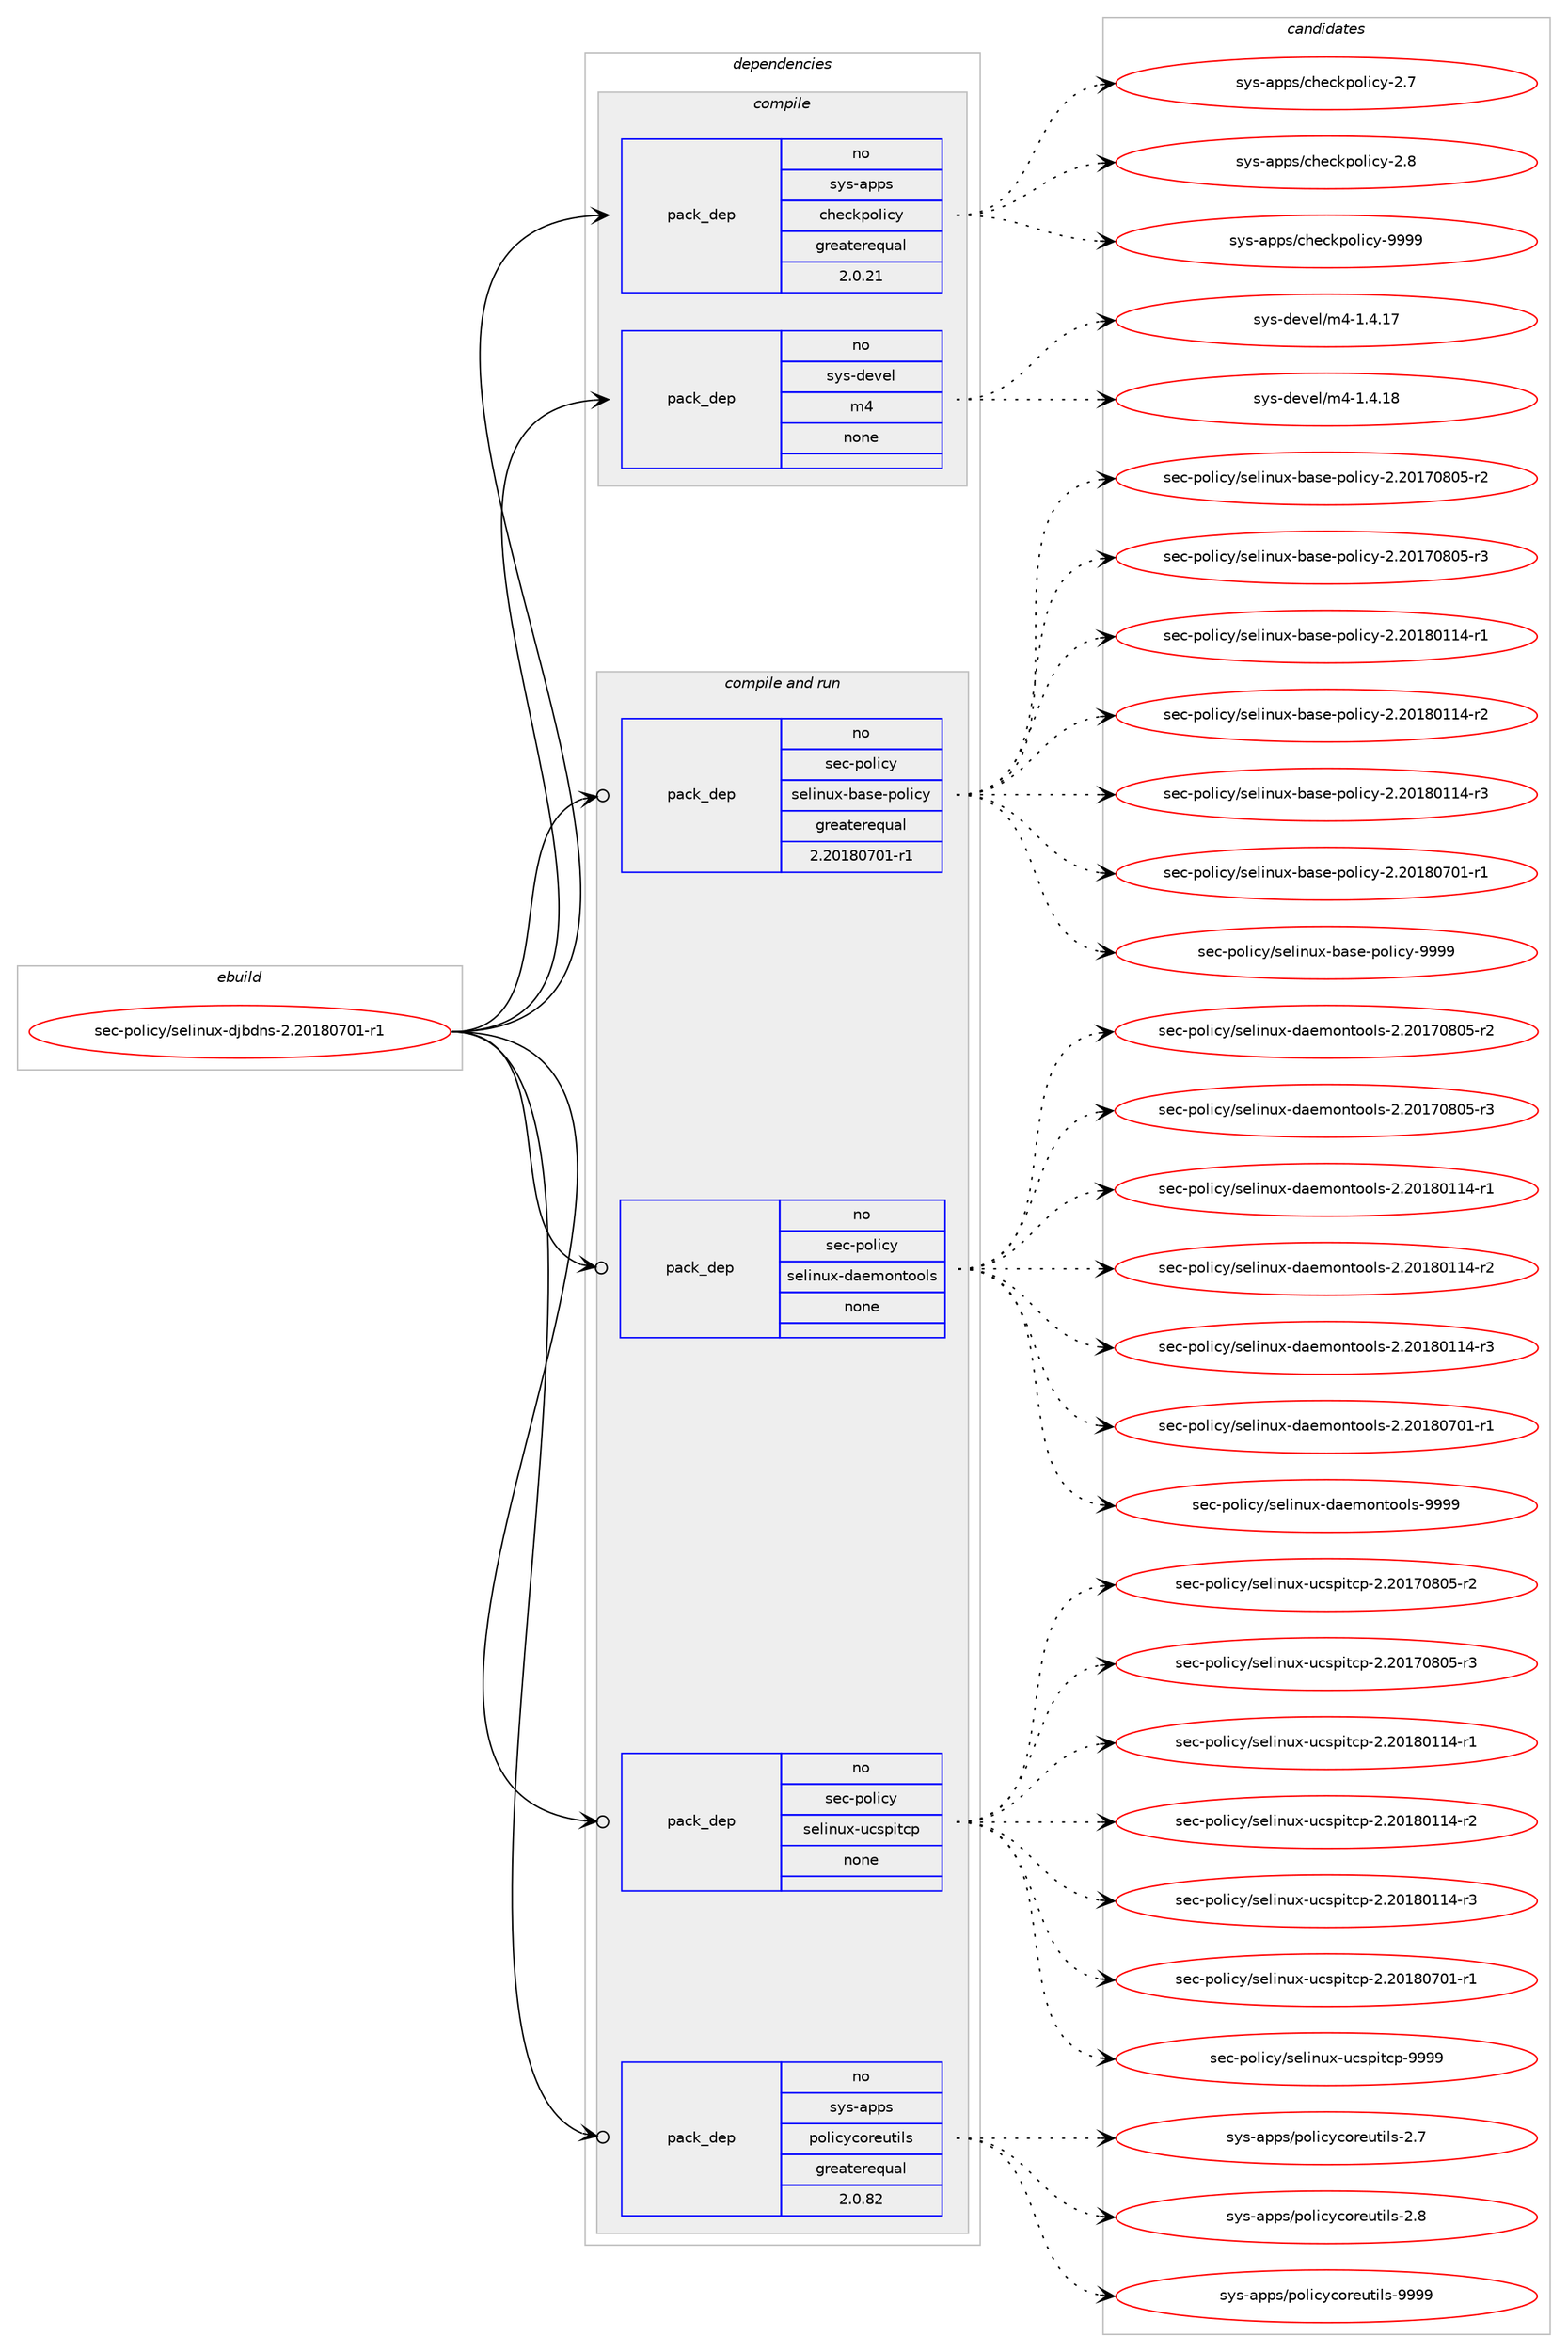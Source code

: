 digraph prolog {

# *************
# Graph options
# *************

newrank=true;
concentrate=true;
compound=true;
graph [rankdir=LR,fontname=Helvetica,fontsize=10,ranksep=1.5];#, ranksep=2.5, nodesep=0.2];
edge  [arrowhead=vee];
node  [fontname=Helvetica,fontsize=10];

# **********
# The ebuild
# **********

subgraph cluster_leftcol {
color=gray;
rank=same;
label=<<i>ebuild</i>>;
id [label="sec-policy/selinux-djbdns-2.20180701-r1", color=red, width=4, href="../sec-policy/selinux-djbdns-2.20180701-r1.svg"];
}

# ****************
# The dependencies
# ****************

subgraph cluster_midcol {
color=gray;
label=<<i>dependencies</i>>;
subgraph cluster_compile {
fillcolor="#eeeeee";
style=filled;
label=<<i>compile</i>>;
subgraph pack1307 {
dependency1730 [label=<<TABLE BORDER="0" CELLBORDER="1" CELLSPACING="0" CELLPADDING="4" WIDTH="220"><TR><TD ROWSPAN="6" CELLPADDING="30">pack_dep</TD></TR><TR><TD WIDTH="110">no</TD></TR><TR><TD>sys-apps</TD></TR><TR><TD>checkpolicy</TD></TR><TR><TD>greaterequal</TD></TR><TR><TD>2.0.21</TD></TR></TABLE>>, shape=none, color=blue];
}
id:e -> dependency1730:w [weight=20,style="solid",arrowhead="vee"];
subgraph pack1308 {
dependency1731 [label=<<TABLE BORDER="0" CELLBORDER="1" CELLSPACING="0" CELLPADDING="4" WIDTH="220"><TR><TD ROWSPAN="6" CELLPADDING="30">pack_dep</TD></TR><TR><TD WIDTH="110">no</TD></TR><TR><TD>sys-devel</TD></TR><TR><TD>m4</TD></TR><TR><TD>none</TD></TR><TR><TD></TD></TR></TABLE>>, shape=none, color=blue];
}
id:e -> dependency1731:w [weight=20,style="solid",arrowhead="vee"];
}
subgraph cluster_compileandrun {
fillcolor="#eeeeee";
style=filled;
label=<<i>compile and run</i>>;
subgraph pack1309 {
dependency1732 [label=<<TABLE BORDER="0" CELLBORDER="1" CELLSPACING="0" CELLPADDING="4" WIDTH="220"><TR><TD ROWSPAN="6" CELLPADDING="30">pack_dep</TD></TR><TR><TD WIDTH="110">no</TD></TR><TR><TD>sec-policy</TD></TR><TR><TD>selinux-base-policy</TD></TR><TR><TD>greaterequal</TD></TR><TR><TD>2.20180701-r1</TD></TR></TABLE>>, shape=none, color=blue];
}
id:e -> dependency1732:w [weight=20,style="solid",arrowhead="odotvee"];
subgraph pack1310 {
dependency1733 [label=<<TABLE BORDER="0" CELLBORDER="1" CELLSPACING="0" CELLPADDING="4" WIDTH="220"><TR><TD ROWSPAN="6" CELLPADDING="30">pack_dep</TD></TR><TR><TD WIDTH="110">no</TD></TR><TR><TD>sec-policy</TD></TR><TR><TD>selinux-daemontools</TD></TR><TR><TD>none</TD></TR><TR><TD></TD></TR></TABLE>>, shape=none, color=blue];
}
id:e -> dependency1733:w [weight=20,style="solid",arrowhead="odotvee"];
subgraph pack1311 {
dependency1734 [label=<<TABLE BORDER="0" CELLBORDER="1" CELLSPACING="0" CELLPADDING="4" WIDTH="220"><TR><TD ROWSPAN="6" CELLPADDING="30">pack_dep</TD></TR><TR><TD WIDTH="110">no</TD></TR><TR><TD>sec-policy</TD></TR><TR><TD>selinux-ucspitcp</TD></TR><TR><TD>none</TD></TR><TR><TD></TD></TR></TABLE>>, shape=none, color=blue];
}
id:e -> dependency1734:w [weight=20,style="solid",arrowhead="odotvee"];
subgraph pack1312 {
dependency1735 [label=<<TABLE BORDER="0" CELLBORDER="1" CELLSPACING="0" CELLPADDING="4" WIDTH="220"><TR><TD ROWSPAN="6" CELLPADDING="30">pack_dep</TD></TR><TR><TD WIDTH="110">no</TD></TR><TR><TD>sys-apps</TD></TR><TR><TD>policycoreutils</TD></TR><TR><TD>greaterequal</TD></TR><TR><TD>2.0.82</TD></TR></TABLE>>, shape=none, color=blue];
}
id:e -> dependency1735:w [weight=20,style="solid",arrowhead="odotvee"];
}
subgraph cluster_run {
fillcolor="#eeeeee";
style=filled;
label=<<i>run</i>>;
}
}

# **************
# The candidates
# **************

subgraph cluster_choices {
rank=same;
color=gray;
label=<<i>candidates</i>>;

subgraph choice1307 {
color=black;
nodesep=1;
choice11512111545971121121154799104101991071121111081059912145504655 [label="sys-apps/checkpolicy-2.7", color=red, width=4,href="../sys-apps/checkpolicy-2.7.svg"];
choice11512111545971121121154799104101991071121111081059912145504656 [label="sys-apps/checkpolicy-2.8", color=red, width=4,href="../sys-apps/checkpolicy-2.8.svg"];
choice1151211154597112112115479910410199107112111108105991214557575757 [label="sys-apps/checkpolicy-9999", color=red, width=4,href="../sys-apps/checkpolicy-9999.svg"];
dependency1730:e -> choice11512111545971121121154799104101991071121111081059912145504655:w [style=dotted,weight="100"];
dependency1730:e -> choice11512111545971121121154799104101991071121111081059912145504656:w [style=dotted,weight="100"];
dependency1730:e -> choice1151211154597112112115479910410199107112111108105991214557575757:w [style=dotted,weight="100"];
}
subgraph choice1308 {
color=black;
nodesep=1;
choice11512111545100101118101108471095245494652464955 [label="sys-devel/m4-1.4.17", color=red, width=4,href="../sys-devel/m4-1.4.17.svg"];
choice11512111545100101118101108471095245494652464956 [label="sys-devel/m4-1.4.18", color=red, width=4,href="../sys-devel/m4-1.4.18.svg"];
dependency1731:e -> choice11512111545100101118101108471095245494652464955:w [style=dotted,weight="100"];
dependency1731:e -> choice11512111545100101118101108471095245494652464956:w [style=dotted,weight="100"];
}
subgraph choice1309 {
color=black;
nodesep=1;
choice11510199451121111081059912147115101108105110117120459897115101451121111081059912145504650484955485648534511450 [label="sec-policy/selinux-base-policy-2.20170805-r2", color=red, width=4,href="../sec-policy/selinux-base-policy-2.20170805-r2.svg"];
choice11510199451121111081059912147115101108105110117120459897115101451121111081059912145504650484955485648534511451 [label="sec-policy/selinux-base-policy-2.20170805-r3", color=red, width=4,href="../sec-policy/selinux-base-policy-2.20170805-r3.svg"];
choice11510199451121111081059912147115101108105110117120459897115101451121111081059912145504650484956484949524511449 [label="sec-policy/selinux-base-policy-2.20180114-r1", color=red, width=4,href="../sec-policy/selinux-base-policy-2.20180114-r1.svg"];
choice11510199451121111081059912147115101108105110117120459897115101451121111081059912145504650484956484949524511450 [label="sec-policy/selinux-base-policy-2.20180114-r2", color=red, width=4,href="../sec-policy/selinux-base-policy-2.20180114-r2.svg"];
choice11510199451121111081059912147115101108105110117120459897115101451121111081059912145504650484956484949524511451 [label="sec-policy/selinux-base-policy-2.20180114-r3", color=red, width=4,href="../sec-policy/selinux-base-policy-2.20180114-r3.svg"];
choice11510199451121111081059912147115101108105110117120459897115101451121111081059912145504650484956485548494511449 [label="sec-policy/selinux-base-policy-2.20180701-r1", color=red, width=4,href="../sec-policy/selinux-base-policy-2.20180701-r1.svg"];
choice1151019945112111108105991214711510110810511011712045989711510145112111108105991214557575757 [label="sec-policy/selinux-base-policy-9999", color=red, width=4,href="../sec-policy/selinux-base-policy-9999.svg"];
dependency1732:e -> choice11510199451121111081059912147115101108105110117120459897115101451121111081059912145504650484955485648534511450:w [style=dotted,weight="100"];
dependency1732:e -> choice11510199451121111081059912147115101108105110117120459897115101451121111081059912145504650484955485648534511451:w [style=dotted,weight="100"];
dependency1732:e -> choice11510199451121111081059912147115101108105110117120459897115101451121111081059912145504650484956484949524511449:w [style=dotted,weight="100"];
dependency1732:e -> choice11510199451121111081059912147115101108105110117120459897115101451121111081059912145504650484956484949524511450:w [style=dotted,weight="100"];
dependency1732:e -> choice11510199451121111081059912147115101108105110117120459897115101451121111081059912145504650484956484949524511451:w [style=dotted,weight="100"];
dependency1732:e -> choice11510199451121111081059912147115101108105110117120459897115101451121111081059912145504650484956485548494511449:w [style=dotted,weight="100"];
dependency1732:e -> choice1151019945112111108105991214711510110810511011712045989711510145112111108105991214557575757:w [style=dotted,weight="100"];
}
subgraph choice1310 {
color=black;
nodesep=1;
choice11510199451121111081059912147115101108105110117120451009710110911111011611111110811545504650484955485648534511450 [label="sec-policy/selinux-daemontools-2.20170805-r2", color=red, width=4,href="../sec-policy/selinux-daemontools-2.20170805-r2.svg"];
choice11510199451121111081059912147115101108105110117120451009710110911111011611111110811545504650484955485648534511451 [label="sec-policy/selinux-daemontools-2.20170805-r3", color=red, width=4,href="../sec-policy/selinux-daemontools-2.20170805-r3.svg"];
choice11510199451121111081059912147115101108105110117120451009710110911111011611111110811545504650484956484949524511449 [label="sec-policy/selinux-daemontools-2.20180114-r1", color=red, width=4,href="../sec-policy/selinux-daemontools-2.20180114-r1.svg"];
choice11510199451121111081059912147115101108105110117120451009710110911111011611111110811545504650484956484949524511450 [label="sec-policy/selinux-daemontools-2.20180114-r2", color=red, width=4,href="../sec-policy/selinux-daemontools-2.20180114-r2.svg"];
choice11510199451121111081059912147115101108105110117120451009710110911111011611111110811545504650484956484949524511451 [label="sec-policy/selinux-daemontools-2.20180114-r3", color=red, width=4,href="../sec-policy/selinux-daemontools-2.20180114-r3.svg"];
choice11510199451121111081059912147115101108105110117120451009710110911111011611111110811545504650484956485548494511449 [label="sec-policy/selinux-daemontools-2.20180701-r1", color=red, width=4,href="../sec-policy/selinux-daemontools-2.20180701-r1.svg"];
choice1151019945112111108105991214711510110810511011712045100971011091111101161111111081154557575757 [label="sec-policy/selinux-daemontools-9999", color=red, width=4,href="../sec-policy/selinux-daemontools-9999.svg"];
dependency1733:e -> choice11510199451121111081059912147115101108105110117120451009710110911111011611111110811545504650484955485648534511450:w [style=dotted,weight="100"];
dependency1733:e -> choice11510199451121111081059912147115101108105110117120451009710110911111011611111110811545504650484955485648534511451:w [style=dotted,weight="100"];
dependency1733:e -> choice11510199451121111081059912147115101108105110117120451009710110911111011611111110811545504650484956484949524511449:w [style=dotted,weight="100"];
dependency1733:e -> choice11510199451121111081059912147115101108105110117120451009710110911111011611111110811545504650484956484949524511450:w [style=dotted,weight="100"];
dependency1733:e -> choice11510199451121111081059912147115101108105110117120451009710110911111011611111110811545504650484956484949524511451:w [style=dotted,weight="100"];
dependency1733:e -> choice11510199451121111081059912147115101108105110117120451009710110911111011611111110811545504650484956485548494511449:w [style=dotted,weight="100"];
dependency1733:e -> choice1151019945112111108105991214711510110810511011712045100971011091111101161111111081154557575757:w [style=dotted,weight="100"];
}
subgraph choice1311 {
color=black;
nodesep=1;
choice1151019945112111108105991214711510110810511011712045117991151121051169911245504650484955485648534511450 [label="sec-policy/selinux-ucspitcp-2.20170805-r2", color=red, width=4,href="../sec-policy/selinux-ucspitcp-2.20170805-r2.svg"];
choice1151019945112111108105991214711510110810511011712045117991151121051169911245504650484955485648534511451 [label="sec-policy/selinux-ucspitcp-2.20170805-r3", color=red, width=4,href="../sec-policy/selinux-ucspitcp-2.20170805-r3.svg"];
choice1151019945112111108105991214711510110810511011712045117991151121051169911245504650484956484949524511449 [label="sec-policy/selinux-ucspitcp-2.20180114-r1", color=red, width=4,href="../sec-policy/selinux-ucspitcp-2.20180114-r1.svg"];
choice1151019945112111108105991214711510110810511011712045117991151121051169911245504650484956484949524511450 [label="sec-policy/selinux-ucspitcp-2.20180114-r2", color=red, width=4,href="../sec-policy/selinux-ucspitcp-2.20180114-r2.svg"];
choice1151019945112111108105991214711510110810511011712045117991151121051169911245504650484956484949524511451 [label="sec-policy/selinux-ucspitcp-2.20180114-r3", color=red, width=4,href="../sec-policy/selinux-ucspitcp-2.20180114-r3.svg"];
choice1151019945112111108105991214711510110810511011712045117991151121051169911245504650484956485548494511449 [label="sec-policy/selinux-ucspitcp-2.20180701-r1", color=red, width=4,href="../sec-policy/selinux-ucspitcp-2.20180701-r1.svg"];
choice115101994511211110810599121471151011081051101171204511799115112105116991124557575757 [label="sec-policy/selinux-ucspitcp-9999", color=red, width=4,href="../sec-policy/selinux-ucspitcp-9999.svg"];
dependency1734:e -> choice1151019945112111108105991214711510110810511011712045117991151121051169911245504650484955485648534511450:w [style=dotted,weight="100"];
dependency1734:e -> choice1151019945112111108105991214711510110810511011712045117991151121051169911245504650484955485648534511451:w [style=dotted,weight="100"];
dependency1734:e -> choice1151019945112111108105991214711510110810511011712045117991151121051169911245504650484956484949524511449:w [style=dotted,weight="100"];
dependency1734:e -> choice1151019945112111108105991214711510110810511011712045117991151121051169911245504650484956484949524511450:w [style=dotted,weight="100"];
dependency1734:e -> choice1151019945112111108105991214711510110810511011712045117991151121051169911245504650484956484949524511451:w [style=dotted,weight="100"];
dependency1734:e -> choice1151019945112111108105991214711510110810511011712045117991151121051169911245504650484956485548494511449:w [style=dotted,weight="100"];
dependency1734:e -> choice115101994511211110810599121471151011081051101171204511799115112105116991124557575757:w [style=dotted,weight="100"];
}
subgraph choice1312 {
color=black;
nodesep=1;
choice115121115459711211211547112111108105991219911111410111711610510811545504655 [label="sys-apps/policycoreutils-2.7", color=red, width=4,href="../sys-apps/policycoreutils-2.7.svg"];
choice115121115459711211211547112111108105991219911111410111711610510811545504656 [label="sys-apps/policycoreutils-2.8", color=red, width=4,href="../sys-apps/policycoreutils-2.8.svg"];
choice11512111545971121121154711211110810599121991111141011171161051081154557575757 [label="sys-apps/policycoreutils-9999", color=red, width=4,href="../sys-apps/policycoreutils-9999.svg"];
dependency1735:e -> choice115121115459711211211547112111108105991219911111410111711610510811545504655:w [style=dotted,weight="100"];
dependency1735:e -> choice115121115459711211211547112111108105991219911111410111711610510811545504656:w [style=dotted,weight="100"];
dependency1735:e -> choice11512111545971121121154711211110810599121991111141011171161051081154557575757:w [style=dotted,weight="100"];
}
}

}
